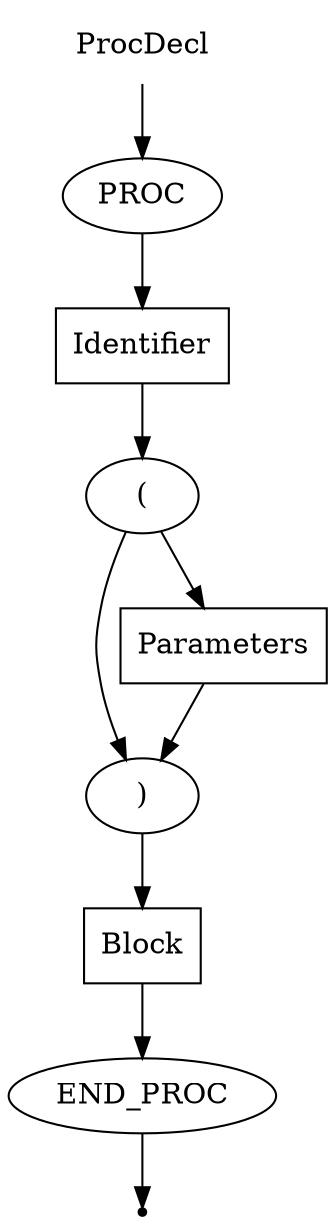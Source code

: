 digraph ProcDecl {
  start [label="ProcDecl" shape=plaintext];
  end [label="" shape=point];

  A [label="PROC" shape=oval];
  B [label="Identifier" shape=box];
  C [label="(" shape=oval];
  D [label=")" shape=oval];
  E [label="Parameters" shape=box];
  F [label="Block" shape=box];
  G [label="END_PROC" shape=oval];

  start -> A;
  A -> B;
  B -> C;
  C -> E;
  C -> D;
  E -> D;
  D -> F;
  F -> G;
  G -> end;
}
